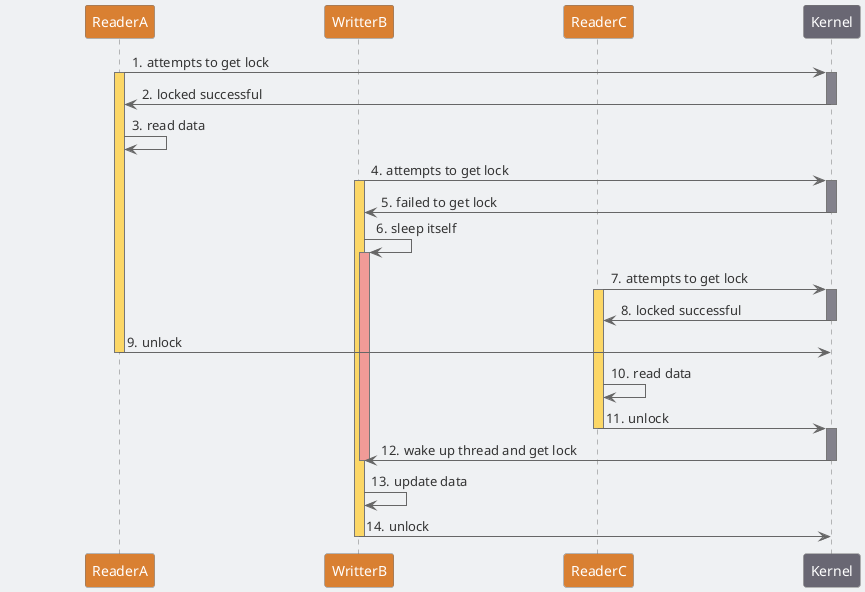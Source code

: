 @startuml reader_first_writer_lock

skinparam ParticipantPadding 80
skinparam BackgroundColor #EFF1F3
skinparam Shadowing false
skinparam sequence {
    ParticipantBorderColor #777777
    ParticipantFontColor #FFFFFF
    LifeLineBorderColor #777777
    ArrowColor #666666
    ArrowFontColor #333333
}

participant "ReaderA" as ra    #D98032
participant "WritterB" as wb    #D98032
participant "ReaderC" as rc     #D98032
participant "Kernel"  as kernel #696773

autonumber "0."

ra -> kernel : attempts to get lock
activate ra #FCD766
activate kernel #83828C

kernel -> ra : locked successful
deactivate kernel

ra -> ra : read data

wb -> kernel : attempts to get lock
activate wb #FCD766
activate kernel #83828C

kernel -> wb : failed to get lock
deactivate kernel

wb -> wb : sleep itself
activate wb #F19B97

rc -> kernel : attempts to get lock
activate rc #FCD766
activate kernel #83828C

kernel -> rc : locked successful
deactivate kernel

ra -> kernel : unlock
deactivate ra

rc -> rc : read data

rc -> kernel : unlock
deactivate rc
activate kernel #83828C

kernel -> wb : wake up thread and get lock
deactivate kernel
deactivate wb

wb -> wb : update data

wb -> kernel : unlock
deactivate wb

@enduml